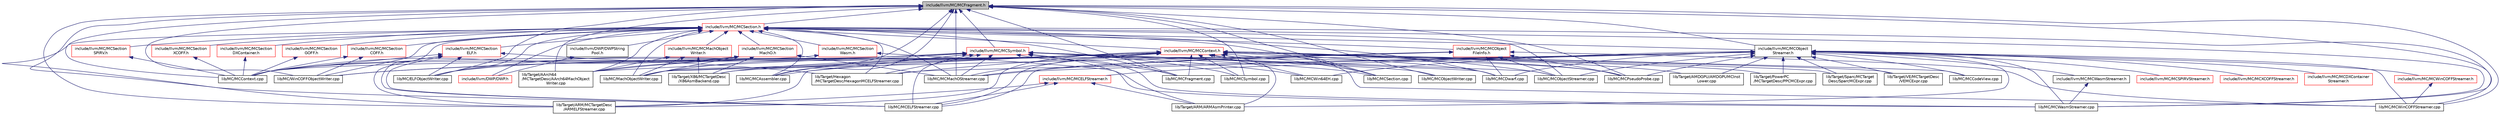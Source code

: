 digraph "include/llvm/MC/MCFragment.h"
{
 // LATEX_PDF_SIZE
  bgcolor="transparent";
  edge [fontname="Helvetica",fontsize="10",labelfontname="Helvetica",labelfontsize="10"];
  node [fontname="Helvetica",fontsize="10",shape=record];
  Node1 [label="include/llvm/MC/MCFragment.h",height=0.2,width=0.4,color="black", fillcolor="grey75", style="filled", fontcolor="black",tooltip=" "];
  Node1 -> Node2 [dir="back",color="midnightblue",fontsize="10",style="solid",fontname="Helvetica"];
  Node2 [label="include/llvm/MC/MCObject\lStreamer.h",height=0.2,width=0.4,color="black",URL="$MCObjectStreamer_8h.html",tooltip=" "];
  Node2 -> Node3 [dir="back",color="midnightblue",fontsize="10",style="solid",fontname="Helvetica"];
  Node3 [label="include/llvm/MC/MCDXContainer\lStreamer.h",height=0.2,width=0.4,color="red",URL="$MCDXContainerStreamer_8h.html",tooltip=" "];
  Node2 -> Node5 [dir="back",color="midnightblue",fontsize="10",style="solid",fontname="Helvetica"];
  Node5 [label="include/llvm/MC/MCELFStreamer.h",height=0.2,width=0.4,color="red",URL="$MCELFStreamer_8h.html",tooltip=" "];
  Node5 -> Node6 [dir="back",color="midnightblue",fontsize="10",style="solid",fontname="Helvetica"];
  Node6 [label="lib/MC/MCELFStreamer.cpp",height=0.2,width=0.4,color="black",URL="$MCELFStreamer_8cpp.html",tooltip=" "];
  Node5 -> Node13 [dir="back",color="midnightblue",fontsize="10",style="solid",fontname="Helvetica"];
  Node13 [label="lib/Target/ARM/ARMAsmPrinter.cpp",height=0.2,width=0.4,color="black",URL="$ARMAsmPrinter_8cpp.html",tooltip=" "];
  Node5 -> Node14 [dir="back",color="midnightblue",fontsize="10",style="solid",fontname="Helvetica"];
  Node14 [label="lib/Target/ARM/MCTargetDesc\l/ARMELFStreamer.cpp",height=0.2,width=0.4,color="black",URL="$ARMELFStreamer_8cpp.html",tooltip=" "];
  Node2 -> Node62 [dir="back",color="midnightblue",fontsize="10",style="solid",fontname="Helvetica"];
  Node62 [label="include/llvm/MC/MCSPIRVStreamer.h",height=0.2,width=0.4,color="red",URL="$MCSPIRVStreamer_8h.html",tooltip=" "];
  Node2 -> Node64 [dir="back",color="midnightblue",fontsize="10",style="solid",fontname="Helvetica"];
  Node64 [label="include/llvm/MC/MCWasmStreamer.h",height=0.2,width=0.4,color="black",URL="$MCWasmStreamer_8h.html",tooltip=" "];
  Node64 -> Node65 [dir="back",color="midnightblue",fontsize="10",style="solid",fontname="Helvetica"];
  Node65 [label="lib/MC/MCWasmStreamer.cpp",height=0.2,width=0.4,color="black",URL="$MCWasmStreamer_8cpp.html",tooltip=" "];
  Node2 -> Node66 [dir="back",color="midnightblue",fontsize="10",style="solid",fontname="Helvetica"];
  Node66 [label="include/llvm/MC/MCWinCOFFStreamer.h",height=0.2,width=0.4,color="red",URL="$MCWinCOFFStreamer_8h.html",tooltip=" "];
  Node66 -> Node67 [dir="back",color="midnightblue",fontsize="10",style="solid",fontname="Helvetica"];
  Node67 [label="lib/MC/MCWinCOFFStreamer.cpp",height=0.2,width=0.4,color="black",URL="$MCWinCOFFStreamer_8cpp.html",tooltip=" "];
  Node2 -> Node72 [dir="back",color="midnightblue",fontsize="10",style="solid",fontname="Helvetica"];
  Node72 [label="include/llvm/MC/MCXCOFFStreamer.h",height=0.2,width=0.4,color="red",URL="$MCXCOFFStreamer_8h.html",tooltip=" "];
  Node2 -> Node76 [dir="back",color="midnightblue",fontsize="10",style="solid",fontname="Helvetica"];
  Node76 [label="lib/MC/MCCodeView.cpp",height=0.2,width=0.4,color="black",URL="$MCCodeView_8cpp.html",tooltip=" "];
  Node2 -> Node77 [dir="back",color="midnightblue",fontsize="10",style="solid",fontname="Helvetica"];
  Node77 [label="lib/MC/MCDwarf.cpp",height=0.2,width=0.4,color="black",URL="$MCDwarf_8cpp.html",tooltip=" "];
  Node2 -> Node78 [dir="back",color="midnightblue",fontsize="10",style="solid",fontname="Helvetica"];
  Node78 [label="lib/MC/MCMachOStreamer.cpp",height=0.2,width=0.4,color="black",URL="$MCMachOStreamer_8cpp.html",tooltip=" "];
  Node2 -> Node79 [dir="back",color="midnightblue",fontsize="10",style="solid",fontname="Helvetica"];
  Node79 [label="lib/MC/MCObjectStreamer.cpp",height=0.2,width=0.4,color="black",URL="$MCObjectStreamer_8cpp.html",tooltip=" "];
  Node2 -> Node80 [dir="back",color="midnightblue",fontsize="10",style="solid",fontname="Helvetica"];
  Node80 [label="lib/MC/MCPseudoProbe.cpp",height=0.2,width=0.4,color="black",URL="$MCPseudoProbe_8cpp.html",tooltip=" "];
  Node2 -> Node65 [dir="back",color="midnightblue",fontsize="10",style="solid",fontname="Helvetica"];
  Node2 -> Node81 [dir="back",color="midnightblue",fontsize="10",style="solid",fontname="Helvetica"];
  Node81 [label="lib/MC/MCWin64EH.cpp",height=0.2,width=0.4,color="black",URL="$MCWin64EH_8cpp.html",tooltip=" "];
  Node2 -> Node67 [dir="back",color="midnightblue",fontsize="10",style="solid",fontname="Helvetica"];
  Node2 -> Node82 [dir="back",color="midnightblue",fontsize="10",style="solid",fontname="Helvetica"];
  Node82 [label="lib/Target/AMDGPU/AMDGPUMCInst\lLower.cpp",height=0.2,width=0.4,color="black",URL="$AMDGPUMCInstLower_8cpp.html",tooltip=" "];
  Node2 -> Node13 [dir="back",color="midnightblue",fontsize="10",style="solid",fontname="Helvetica"];
  Node2 -> Node29 [dir="back",color="midnightblue",fontsize="10",style="solid",fontname="Helvetica"];
  Node29 [label="lib/Target/Hexagon\l/MCTargetDesc/HexagonMCELFStreamer.cpp",height=0.2,width=0.4,color="black",URL="$HexagonMCELFStreamer_8cpp.html",tooltip=" "];
  Node2 -> Node83 [dir="back",color="midnightblue",fontsize="10",style="solid",fontname="Helvetica"];
  Node83 [label="lib/Target/PowerPC\l/MCTargetDesc/PPCMCExpr.cpp",height=0.2,width=0.4,color="black",URL="$PPCMCExpr_8cpp.html",tooltip=" "];
  Node2 -> Node84 [dir="back",color="midnightblue",fontsize="10",style="solid",fontname="Helvetica"];
  Node84 [label="lib/Target/Sparc/MCTarget\lDesc/SparcMCExpr.cpp",height=0.2,width=0.4,color="black",URL="$SparcMCExpr_8cpp.html",tooltip=" "];
  Node2 -> Node85 [dir="back",color="midnightblue",fontsize="10",style="solid",fontname="Helvetica"];
  Node85 [label="lib/Target/VE/MCTargetDesc\l/VEMCExpr.cpp",height=0.2,width=0.4,color="black",URL="$VEMCExpr_8cpp.html",tooltip=" "];
  Node2 -> Node86 [dir="back",color="midnightblue",fontsize="10",style="solid",fontname="Helvetica"];
  Node86 [label="lib/Target/X86/MCTargetDesc\l/X86AsmBackend.cpp",height=0.2,width=0.4,color="black",URL="$X86AsmBackend_8cpp.html",tooltip=" "];
  Node1 -> Node87 [dir="back",color="midnightblue",fontsize="10",style="solid",fontname="Helvetica"];
  Node87 [label="include/llvm/MC/MCSection.h",height=0.2,width=0.4,color="red",URL="$MCSection_8h.html",tooltip=" "];
  Node87 -> Node88 [dir="back",color="midnightblue",fontsize="10",style="solid",fontname="Helvetica"];
  Node88 [label="include/llvm/DWP/DWPString\lPool.h",height=0.2,width=0.4,color="black",URL="$DWPStringPool_8h.html",tooltip=" "];
  Node88 -> Node89 [dir="back",color="midnightblue",fontsize="10",style="solid",fontname="Helvetica"];
  Node89 [label="include/llvm/DWP/DWP.h",height=0.2,width=0.4,color="red",URL="$DWP_8h.html",tooltip=" "];
  Node87 -> Node89 [dir="back",color="midnightblue",fontsize="10",style="solid",fontname="Helvetica"];
  Node87 -> Node91 [dir="back",color="midnightblue",fontsize="10",style="solid",fontname="Helvetica"];
  Node91 [label="include/llvm/MC/MCContext.h",height=0.2,width=0.4,color="red",URL="$MCContext_8h.html",tooltip=" "];
  Node91 -> Node247 [dir="back",color="midnightblue",fontsize="10",style="solid",fontname="Helvetica"];
  Node247 [label="lib/MC/ELFObjectWriter.cpp",height=0.2,width=0.4,color="black",URL="$ELFObjectWriter_8cpp.html",tooltip=" "];
  Node91 -> Node248 [dir="back",color="midnightblue",fontsize="10",style="solid",fontname="Helvetica"];
  Node248 [label="lib/MC/MachObjectWriter.cpp",height=0.2,width=0.4,color="black",URL="$MachObjectWriter_8cpp.html",tooltip=" "];
  Node91 -> Node252 [dir="back",color="midnightblue",fontsize="10",style="solid",fontname="Helvetica"];
  Node252 [label="lib/MC/MCAssembler.cpp",height=0.2,width=0.4,color="black",URL="$MCAssembler_8cpp.html",tooltip=" "];
  Node91 -> Node76 [dir="back",color="midnightblue",fontsize="10",style="solid",fontname="Helvetica"];
  Node91 -> Node253 [dir="back",color="midnightblue",fontsize="10",style="solid",fontname="Helvetica"];
  Node253 [label="lib/MC/MCContext.cpp",height=0.2,width=0.4,color="black",URL="$MCContext_8cpp.html",tooltip=" "];
  Node91 -> Node77 [dir="back",color="midnightblue",fontsize="10",style="solid",fontname="Helvetica"];
  Node91 -> Node6 [dir="back",color="midnightblue",fontsize="10",style="solid",fontname="Helvetica"];
  Node91 -> Node259 [dir="back",color="midnightblue",fontsize="10",style="solid",fontname="Helvetica"];
  Node259 [label="lib/MC/MCFragment.cpp",height=0.2,width=0.4,color="black",URL="$MCFragment_8cpp.html",tooltip=" "];
  Node91 -> Node78 [dir="back",color="midnightblue",fontsize="10",style="solid",fontname="Helvetica"];
  Node91 -> Node79 [dir="back",color="midnightblue",fontsize="10",style="solid",fontname="Helvetica"];
  Node91 -> Node80 [dir="back",color="midnightblue",fontsize="10",style="solid",fontname="Helvetica"];
  Node91 -> Node270 [dir="back",color="midnightblue",fontsize="10",style="solid",fontname="Helvetica"];
  Node270 [label="lib/MC/MCSection.cpp",height=0.2,width=0.4,color="black",URL="$MCSection_8cpp.html",tooltip=" "];
  Node91 -> Node272 [dir="back",color="midnightblue",fontsize="10",style="solid",fontname="Helvetica"];
  Node272 [label="lib/MC/MCSymbol.cpp",height=0.2,width=0.4,color="black",URL="$MCSymbol_8cpp.html",tooltip=" "];
  Node91 -> Node81 [dir="back",color="midnightblue",fontsize="10",style="solid",fontname="Helvetica"];
  Node91 -> Node67 [dir="back",color="midnightblue",fontsize="10",style="solid",fontname="Helvetica"];
  Node91 -> Node274 [dir="back",color="midnightblue",fontsize="10",style="solid",fontname="Helvetica"];
  Node274 [label="lib/MC/WinCOFFObjectWriter.cpp",height=0.2,width=0.4,color="black",URL="$WinCOFFObjectWriter_8cpp.html",tooltip=" "];
  Node91 -> Node283 [dir="back",color="midnightblue",fontsize="10",style="solid",fontname="Helvetica"];
  Node283 [label="lib/Target/AArch64\l/MCTargetDesc/AArch64MachObject\lWriter.cpp",height=0.2,width=0.4,color="black",URL="$AArch64MachObjectWriter_8cpp.html",tooltip=" "];
  Node91 -> Node82 [dir="back",color="midnightblue",fontsize="10",style="solid",fontname="Helvetica"];
  Node91 -> Node13 [dir="back",color="midnightblue",fontsize="10",style="solid",fontname="Helvetica"];
  Node91 -> Node14 [dir="back",color="midnightblue",fontsize="10",style="solid",fontname="Helvetica"];
  Node91 -> Node29 [dir="back",color="midnightblue",fontsize="10",style="solid",fontname="Helvetica"];
  Node91 -> Node83 [dir="back",color="midnightblue",fontsize="10",style="solid",fontname="Helvetica"];
  Node91 -> Node84 [dir="back",color="midnightblue",fontsize="10",style="solid",fontname="Helvetica"];
  Node91 -> Node85 [dir="back",color="midnightblue",fontsize="10",style="solid",fontname="Helvetica"];
  Node91 -> Node86 [dir="back",color="midnightblue",fontsize="10",style="solid",fontname="Helvetica"];
  Node87 -> Node457 [dir="back",color="midnightblue",fontsize="10",style="solid",fontname="Helvetica"];
  Node457 [label="include/llvm/MC/MCMachObject\lWriter.h",height=0.2,width=0.4,color="red",URL="$MCMachObjectWriter_8h.html",tooltip=" "];
  Node457 -> Node248 [dir="back",color="midnightblue",fontsize="10",style="solid",fontname="Helvetica"];
  Node457 -> Node283 [dir="back",color="midnightblue",fontsize="10",style="solid",fontname="Helvetica"];
  Node457 -> Node86 [dir="back",color="midnightblue",fontsize="10",style="solid",fontname="Helvetica"];
  Node87 -> Node463 [dir="back",color="midnightblue",fontsize="10",style="solid",fontname="Helvetica"];
  Node463 [label="include/llvm/MC/MCObject\lFileInfo.h",height=0.2,width=0.4,color="red",URL="$MCObjectFileInfo_8h.html",tooltip=" "];
  Node463 -> Node248 [dir="back",color="midnightblue",fontsize="10",style="solid",fontname="Helvetica"];
  Node463 -> Node77 [dir="back",color="midnightblue",fontsize="10",style="solid",fontname="Helvetica"];
  Node463 -> Node6 [dir="back",color="midnightblue",fontsize="10",style="solid",fontname="Helvetica"];
  Node463 -> Node78 [dir="back",color="midnightblue",fontsize="10",style="solid",fontname="Helvetica"];
  Node463 -> Node79 [dir="back",color="midnightblue",fontsize="10",style="solid",fontname="Helvetica"];
  Node463 -> Node80 [dir="back",color="midnightblue",fontsize="10",style="solid",fontname="Helvetica"];
  Node463 -> Node67 [dir="back",color="midnightblue",fontsize="10",style="solid",fontname="Helvetica"];
  Node87 -> Node2 [dir="back",color="midnightblue",fontsize="10",style="solid",fontname="Helvetica"];
  Node87 -> Node632 [dir="back",color="midnightblue",fontsize="10",style="solid",fontname="Helvetica"];
  Node632 [label="include/llvm/MC/MCSection\lCOFF.h",height=0.2,width=0.4,color="red",URL="$MCSectionCOFF_8h.html",tooltip=" "];
  Node632 -> Node253 [dir="back",color="midnightblue",fontsize="10",style="solid",fontname="Helvetica"];
  Node632 -> Node274 [dir="back",color="midnightblue",fontsize="10",style="solid",fontname="Helvetica"];
  Node87 -> Node634 [dir="back",color="midnightblue",fontsize="10",style="solid",fontname="Helvetica"];
  Node634 [label="include/llvm/MC/MCSection\lDXContainer.h",height=0.2,width=0.4,color="red",URL="$MCSectionDXContainer_8h.html",tooltip=" "];
  Node634 -> Node253 [dir="back",color="midnightblue",fontsize="10",style="solid",fontname="Helvetica"];
  Node87 -> Node636 [dir="back",color="midnightblue",fontsize="10",style="solid",fontname="Helvetica"];
  Node636 [label="include/llvm/MC/MCSection\lELF.h",height=0.2,width=0.4,color="red",URL="$MCSectionELF_8h.html",tooltip=" "];
  Node636 -> Node247 [dir="back",color="midnightblue",fontsize="10",style="solid",fontname="Helvetica"];
  Node636 -> Node253 [dir="back",color="midnightblue",fontsize="10",style="solid",fontname="Helvetica"];
  Node636 -> Node6 [dir="back",color="midnightblue",fontsize="10",style="solid",fontname="Helvetica"];
  Node636 -> Node14 [dir="back",color="midnightblue",fontsize="10",style="solid",fontname="Helvetica"];
  Node636 -> Node29 [dir="back",color="midnightblue",fontsize="10",style="solid",fontname="Helvetica"];
  Node87 -> Node649 [dir="back",color="midnightblue",fontsize="10",style="solid",fontname="Helvetica"];
  Node649 [label="include/llvm/MC/MCSection\lGOFF.h",height=0.2,width=0.4,color="red",URL="$MCSectionGOFF_8h.html",tooltip=" "];
  Node649 -> Node253 [dir="back",color="midnightblue",fontsize="10",style="solid",fontname="Helvetica"];
  Node87 -> Node650 [dir="back",color="midnightblue",fontsize="10",style="solid",fontname="Helvetica"];
  Node650 [label="include/llvm/MC/MCSection\lMachO.h",height=0.2,width=0.4,color="red",URL="$MCSectionMachO_8h.html",tooltip=" "];
  Node650 -> Node248 [dir="back",color="midnightblue",fontsize="10",style="solid",fontname="Helvetica"];
  Node650 -> Node253 [dir="back",color="midnightblue",fontsize="10",style="solid",fontname="Helvetica"];
  Node650 -> Node78 [dir="back",color="midnightblue",fontsize="10",style="solid",fontname="Helvetica"];
  Node650 -> Node283 [dir="back",color="midnightblue",fontsize="10",style="solid",fontname="Helvetica"];
  Node650 -> Node86 [dir="back",color="midnightblue",fontsize="10",style="solid",fontname="Helvetica"];
  Node87 -> Node654 [dir="back",color="midnightblue",fontsize="10",style="solid",fontname="Helvetica"];
  Node654 [label="include/llvm/MC/MCSection\lSPIRV.h",height=0.2,width=0.4,color="red",URL="$MCSectionSPIRV_8h.html",tooltip=" "];
  Node654 -> Node253 [dir="back",color="midnightblue",fontsize="10",style="solid",fontname="Helvetica"];
  Node87 -> Node655 [dir="back",color="midnightblue",fontsize="10",style="solid",fontname="Helvetica"];
  Node655 [label="include/llvm/MC/MCSection\lWasm.h",height=0.2,width=0.4,color="red",URL="$MCSectionWasm_8h.html",tooltip=" "];
  Node655 -> Node253 [dir="back",color="midnightblue",fontsize="10",style="solid",fontname="Helvetica"];
  Node655 -> Node65 [dir="back",color="midnightblue",fontsize="10",style="solid",fontname="Helvetica"];
  Node87 -> Node658 [dir="back",color="midnightblue",fontsize="10",style="solid",fontname="Helvetica"];
  Node658 [label="include/llvm/MC/MCSection\lXCOFF.h",height=0.2,width=0.4,color="red",URL="$MCSectionXCOFF_8h.html",tooltip=" "];
  Node658 -> Node253 [dir="back",color="midnightblue",fontsize="10",style="solid",fontname="Helvetica"];
  Node87 -> Node247 [dir="back",color="midnightblue",fontsize="10",style="solid",fontname="Helvetica"];
  Node87 -> Node248 [dir="back",color="midnightblue",fontsize="10",style="solid",fontname="Helvetica"];
  Node87 -> Node252 [dir="back",color="midnightblue",fontsize="10",style="solid",fontname="Helvetica"];
  Node87 -> Node77 [dir="back",color="midnightblue",fontsize="10",style="solid",fontname="Helvetica"];
  Node87 -> Node6 [dir="back",color="midnightblue",fontsize="10",style="solid",fontname="Helvetica"];
  Node87 -> Node259 [dir="back",color="midnightblue",fontsize="10",style="solid",fontname="Helvetica"];
  Node87 -> Node78 [dir="back",color="midnightblue",fontsize="10",style="solid",fontname="Helvetica"];
  Node87 -> Node79 [dir="back",color="midnightblue",fontsize="10",style="solid",fontname="Helvetica"];
  Node87 -> Node270 [dir="back",color="midnightblue",fontsize="10",style="solid",fontname="Helvetica"];
  Node87 -> Node65 [dir="back",color="midnightblue",fontsize="10",style="solid",fontname="Helvetica"];
  Node87 -> Node67 [dir="back",color="midnightblue",fontsize="10",style="solid",fontname="Helvetica"];
  Node87 -> Node274 [dir="back",color="midnightblue",fontsize="10",style="solid",fontname="Helvetica"];
  Node87 -> Node283 [dir="back",color="midnightblue",fontsize="10",style="solid",fontname="Helvetica"];
  Node87 -> Node14 [dir="back",color="midnightblue",fontsize="10",style="solid",fontname="Helvetica"];
  Node87 -> Node29 [dir="back",color="midnightblue",fontsize="10",style="solid",fontname="Helvetica"];
  Node1 -> Node664 [dir="back",color="midnightblue",fontsize="10",style="solid",fontname="Helvetica"];
  Node664 [label="include/llvm/MC/MCSymbol.h",height=0.2,width=0.4,color="red",URL="$MCSymbol_8h.html",tooltip=" "];
  Node664 -> Node247 [dir="back",color="midnightblue",fontsize="10",style="solid",fontname="Helvetica"];
  Node664 -> Node248 [dir="back",color="midnightblue",fontsize="10",style="solid",fontname="Helvetica"];
  Node664 -> Node252 [dir="back",color="midnightblue",fontsize="10",style="solid",fontname="Helvetica"];
  Node664 -> Node253 [dir="back",color="midnightblue",fontsize="10",style="solid",fontname="Helvetica"];
  Node664 -> Node77 [dir="back",color="midnightblue",fontsize="10",style="solid",fontname="Helvetica"];
  Node664 -> Node6 [dir="back",color="midnightblue",fontsize="10",style="solid",fontname="Helvetica"];
  Node664 -> Node259 [dir="back",color="midnightblue",fontsize="10",style="solid",fontname="Helvetica"];
  Node664 -> Node78 [dir="back",color="midnightblue",fontsize="10",style="solid",fontname="Helvetica"];
  Node664 -> Node79 [dir="back",color="midnightblue",fontsize="10",style="solid",fontname="Helvetica"];
  Node664 -> Node1744 [dir="back",color="midnightblue",fontsize="10",style="solid",fontname="Helvetica"];
  Node1744 [label="lib/MC/MCObjectWriter.cpp",height=0.2,width=0.4,color="black",URL="$MCObjectWriter_8cpp.html",tooltip=" "];
  Node664 -> Node80 [dir="back",color="midnightblue",fontsize="10",style="solid",fontname="Helvetica"];
  Node664 -> Node270 [dir="back",color="midnightblue",fontsize="10",style="solid",fontname="Helvetica"];
  Node664 -> Node272 [dir="back",color="midnightblue",fontsize="10",style="solid",fontname="Helvetica"];
  Node664 -> Node65 [dir="back",color="midnightblue",fontsize="10",style="solid",fontname="Helvetica"];
  Node664 -> Node81 [dir="back",color="midnightblue",fontsize="10",style="solid",fontname="Helvetica"];
  Node664 -> Node274 [dir="back",color="midnightblue",fontsize="10",style="solid",fontname="Helvetica"];
  Node664 -> Node283 [dir="back",color="midnightblue",fontsize="10",style="solid",fontname="Helvetica"];
  Node664 -> Node13 [dir="back",color="midnightblue",fontsize="10",style="solid",fontname="Helvetica"];
  Node664 -> Node14 [dir="back",color="midnightblue",fontsize="10",style="solid",fontname="Helvetica"];
  Node664 -> Node29 [dir="back",color="midnightblue",fontsize="10",style="solid",fontname="Helvetica"];
  Node1 -> Node247 [dir="back",color="midnightblue",fontsize="10",style="solid",fontname="Helvetica"];
  Node1 -> Node248 [dir="back",color="midnightblue",fontsize="10",style="solid",fontname="Helvetica"];
  Node1 -> Node252 [dir="back",color="midnightblue",fontsize="10",style="solid",fontname="Helvetica"];
  Node1 -> Node253 [dir="back",color="midnightblue",fontsize="10",style="solid",fontname="Helvetica"];
  Node1 -> Node6 [dir="back",color="midnightblue",fontsize="10",style="solid",fontname="Helvetica"];
  Node1 -> Node259 [dir="back",color="midnightblue",fontsize="10",style="solid",fontname="Helvetica"];
  Node1 -> Node78 [dir="back",color="midnightblue",fontsize="10",style="solid",fontname="Helvetica"];
  Node1 -> Node1744 [dir="back",color="midnightblue",fontsize="10",style="solid",fontname="Helvetica"];
  Node1 -> Node80 [dir="back",color="midnightblue",fontsize="10",style="solid",fontname="Helvetica"];
  Node1 -> Node270 [dir="back",color="midnightblue",fontsize="10",style="solid",fontname="Helvetica"];
  Node1 -> Node272 [dir="back",color="midnightblue",fontsize="10",style="solid",fontname="Helvetica"];
  Node1 -> Node65 [dir="back",color="midnightblue",fontsize="10",style="solid",fontname="Helvetica"];
  Node1 -> Node67 [dir="back",color="midnightblue",fontsize="10",style="solid",fontname="Helvetica"];
  Node1 -> Node274 [dir="back",color="midnightblue",fontsize="10",style="solid",fontname="Helvetica"];
  Node1 -> Node283 [dir="back",color="midnightblue",fontsize="10",style="solid",fontname="Helvetica"];
  Node1 -> Node14 [dir="back",color="midnightblue",fontsize="10",style="solid",fontname="Helvetica"];
}
